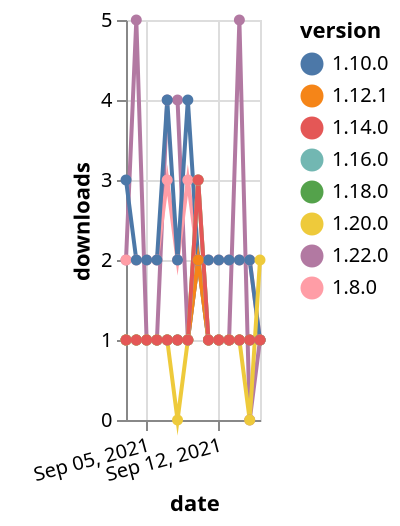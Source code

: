 {"$schema": "https://vega.github.io/schema/vega-lite/v5.json", "description": "A simple bar chart with embedded data.", "data": {"values": [{"date": "2021-09-03", "total": 165, "delta": 1, "version": "1.18.0"}, {"date": "2021-09-04", "total": 166, "delta": 1, "version": "1.18.0"}, {"date": "2021-09-05", "total": 167, "delta": 1, "version": "1.18.0"}, {"date": "2021-09-06", "total": 168, "delta": 1, "version": "1.18.0"}, {"date": "2021-09-07", "total": 169, "delta": 1, "version": "1.18.0"}, {"date": "2021-09-08", "total": 170, "delta": 1, "version": "1.18.0"}, {"date": "2021-09-09", "total": 171, "delta": 1, "version": "1.18.0"}, {"date": "2021-09-10", "total": 173, "delta": 2, "version": "1.18.0"}, {"date": "2021-09-11", "total": 174, "delta": 1, "version": "1.18.0"}, {"date": "2021-09-12", "total": 175, "delta": 1, "version": "1.18.0"}, {"date": "2021-09-13", "total": 176, "delta": 1, "version": "1.18.0"}, {"date": "2021-09-14", "total": 177, "delta": 1, "version": "1.18.0"}, {"date": "2021-09-15", "total": 178, "delta": 1, "version": "1.18.0"}, {"date": "2021-09-16", "total": 179, "delta": 1, "version": "1.18.0"}, {"date": "2021-09-03", "total": 123, "delta": 2, "version": "1.22.0"}, {"date": "2021-09-04", "total": 128, "delta": 5, "version": "1.22.0"}, {"date": "2021-09-05", "total": 129, "delta": 1, "version": "1.22.0"}, {"date": "2021-09-06", "total": 130, "delta": 1, "version": "1.22.0"}, {"date": "2021-09-07", "total": 134, "delta": 4, "version": "1.22.0"}, {"date": "2021-09-08", "total": 138, "delta": 4, "version": "1.22.0"}, {"date": "2021-09-09", "total": 139, "delta": 1, "version": "1.22.0"}, {"date": "2021-09-10", "total": 141, "delta": 2, "version": "1.22.0"}, {"date": "2021-09-11", "total": 142, "delta": 1, "version": "1.22.0"}, {"date": "2021-09-12", "total": 143, "delta": 1, "version": "1.22.0"}, {"date": "2021-09-13", "total": 144, "delta": 1, "version": "1.22.0"}, {"date": "2021-09-14", "total": 149, "delta": 5, "version": "1.22.0"}, {"date": "2021-09-15", "total": 149, "delta": 0, "version": "1.22.0"}, {"date": "2021-09-16", "total": 150, "delta": 1, "version": "1.22.0"}, {"date": "2021-09-03", "total": 2577, "delta": 2, "version": "1.8.0"}, {"date": "2021-09-04", "total": 2579, "delta": 2, "version": "1.8.0"}, {"date": "2021-09-05", "total": 2581, "delta": 2, "version": "1.8.0"}, {"date": "2021-09-06", "total": 2583, "delta": 2, "version": "1.8.0"}, {"date": "2021-09-07", "total": 2586, "delta": 3, "version": "1.8.0"}, {"date": "2021-09-08", "total": 2588, "delta": 2, "version": "1.8.0"}, {"date": "2021-09-09", "total": 2591, "delta": 3, "version": "1.8.0"}, {"date": "2021-09-10", "total": 2593, "delta": 2, "version": "1.8.0"}, {"date": "2021-09-11", "total": 2595, "delta": 2, "version": "1.8.0"}, {"date": "2021-09-12", "total": 2597, "delta": 2, "version": "1.8.0"}, {"date": "2021-09-13", "total": 2599, "delta": 2, "version": "1.8.0"}, {"date": "2021-09-14", "total": 2601, "delta": 2, "version": "1.8.0"}, {"date": "2021-09-15", "total": 2603, "delta": 2, "version": "1.8.0"}, {"date": "2021-09-16", "total": 2604, "delta": 1, "version": "1.8.0"}, {"date": "2021-09-03", "total": 2475, "delta": 3, "version": "1.10.0"}, {"date": "2021-09-04", "total": 2477, "delta": 2, "version": "1.10.0"}, {"date": "2021-09-05", "total": 2479, "delta": 2, "version": "1.10.0"}, {"date": "2021-09-06", "total": 2481, "delta": 2, "version": "1.10.0"}, {"date": "2021-09-07", "total": 2485, "delta": 4, "version": "1.10.0"}, {"date": "2021-09-08", "total": 2487, "delta": 2, "version": "1.10.0"}, {"date": "2021-09-09", "total": 2491, "delta": 4, "version": "1.10.0"}, {"date": "2021-09-10", "total": 2493, "delta": 2, "version": "1.10.0"}, {"date": "2021-09-11", "total": 2495, "delta": 2, "version": "1.10.0"}, {"date": "2021-09-12", "total": 2497, "delta": 2, "version": "1.10.0"}, {"date": "2021-09-13", "total": 2499, "delta": 2, "version": "1.10.0"}, {"date": "2021-09-14", "total": 2501, "delta": 2, "version": "1.10.0"}, {"date": "2021-09-15", "total": 2503, "delta": 2, "version": "1.10.0"}, {"date": "2021-09-16", "total": 2504, "delta": 1, "version": "1.10.0"}, {"date": "2021-09-03", "total": 304, "delta": 1, "version": "1.12.1"}, {"date": "2021-09-04", "total": 305, "delta": 1, "version": "1.12.1"}, {"date": "2021-09-05", "total": 306, "delta": 1, "version": "1.12.1"}, {"date": "2021-09-06", "total": 307, "delta": 1, "version": "1.12.1"}, {"date": "2021-09-07", "total": 308, "delta": 1, "version": "1.12.1"}, {"date": "2021-09-08", "total": 309, "delta": 1, "version": "1.12.1"}, {"date": "2021-09-09", "total": 310, "delta": 1, "version": "1.12.1"}, {"date": "2021-09-10", "total": 312, "delta": 2, "version": "1.12.1"}, {"date": "2021-09-11", "total": 313, "delta": 1, "version": "1.12.1"}, {"date": "2021-09-12", "total": 314, "delta": 1, "version": "1.12.1"}, {"date": "2021-09-13", "total": 315, "delta": 1, "version": "1.12.1"}, {"date": "2021-09-14", "total": 316, "delta": 1, "version": "1.12.1"}, {"date": "2021-09-15", "total": 317, "delta": 1, "version": "1.12.1"}, {"date": "2021-09-16", "total": 318, "delta": 1, "version": "1.12.1"}, {"date": "2021-09-03", "total": 256, "delta": 1, "version": "1.20.0"}, {"date": "2021-09-04", "total": 257, "delta": 1, "version": "1.20.0"}, {"date": "2021-09-05", "total": 258, "delta": 1, "version": "1.20.0"}, {"date": "2021-09-06", "total": 259, "delta": 1, "version": "1.20.0"}, {"date": "2021-09-07", "total": 260, "delta": 1, "version": "1.20.0"}, {"date": "2021-09-08", "total": 260, "delta": 0, "version": "1.20.0"}, {"date": "2021-09-09", "total": 261, "delta": 1, "version": "1.20.0"}, {"date": "2021-09-10", "total": 264, "delta": 3, "version": "1.20.0"}, {"date": "2021-09-11", "total": 265, "delta": 1, "version": "1.20.0"}, {"date": "2021-09-12", "total": 266, "delta": 1, "version": "1.20.0"}, {"date": "2021-09-13", "total": 267, "delta": 1, "version": "1.20.0"}, {"date": "2021-09-14", "total": 268, "delta": 1, "version": "1.20.0"}, {"date": "2021-09-15", "total": 268, "delta": 0, "version": "1.20.0"}, {"date": "2021-09-16", "total": 270, "delta": 2, "version": "1.20.0"}, {"date": "2021-09-03", "total": 223, "delta": 1, "version": "1.16.0"}, {"date": "2021-09-04", "total": 224, "delta": 1, "version": "1.16.0"}, {"date": "2021-09-05", "total": 225, "delta": 1, "version": "1.16.0"}, {"date": "2021-09-06", "total": 226, "delta": 1, "version": "1.16.0"}, {"date": "2021-09-07", "total": 227, "delta": 1, "version": "1.16.0"}, {"date": "2021-09-08", "total": 228, "delta": 1, "version": "1.16.0"}, {"date": "2021-09-09", "total": 229, "delta": 1, "version": "1.16.0"}, {"date": "2021-09-10", "total": 232, "delta": 3, "version": "1.16.0"}, {"date": "2021-09-11", "total": 233, "delta": 1, "version": "1.16.0"}, {"date": "2021-09-12", "total": 234, "delta": 1, "version": "1.16.0"}, {"date": "2021-09-13", "total": 235, "delta": 1, "version": "1.16.0"}, {"date": "2021-09-14", "total": 236, "delta": 1, "version": "1.16.0"}, {"date": "2021-09-15", "total": 237, "delta": 1, "version": "1.16.0"}, {"date": "2021-09-16", "total": 238, "delta": 1, "version": "1.16.0"}, {"date": "2021-09-03", "total": 381, "delta": 1, "version": "1.14.0"}, {"date": "2021-09-04", "total": 382, "delta": 1, "version": "1.14.0"}, {"date": "2021-09-05", "total": 383, "delta": 1, "version": "1.14.0"}, {"date": "2021-09-06", "total": 384, "delta": 1, "version": "1.14.0"}, {"date": "2021-09-07", "total": 385, "delta": 1, "version": "1.14.0"}, {"date": "2021-09-08", "total": 386, "delta": 1, "version": "1.14.0"}, {"date": "2021-09-09", "total": 387, "delta": 1, "version": "1.14.0"}, {"date": "2021-09-10", "total": 390, "delta": 3, "version": "1.14.0"}, {"date": "2021-09-11", "total": 391, "delta": 1, "version": "1.14.0"}, {"date": "2021-09-12", "total": 392, "delta": 1, "version": "1.14.0"}, {"date": "2021-09-13", "total": 393, "delta": 1, "version": "1.14.0"}, {"date": "2021-09-14", "total": 394, "delta": 1, "version": "1.14.0"}, {"date": "2021-09-15", "total": 395, "delta": 1, "version": "1.14.0"}, {"date": "2021-09-16", "total": 396, "delta": 1, "version": "1.14.0"}]}, "width": "container", "mark": {"type": "line", "point": {"filled": true}}, "encoding": {"x": {"field": "date", "type": "temporal", "timeUnit": "yearmonthdate", "title": "date", "axis": {"labelAngle": -15}}, "y": {"field": "delta", "type": "quantitative", "title": "downloads"}, "color": {"field": "version", "type": "nominal"}, "tooltip": {"field": "delta"}}}